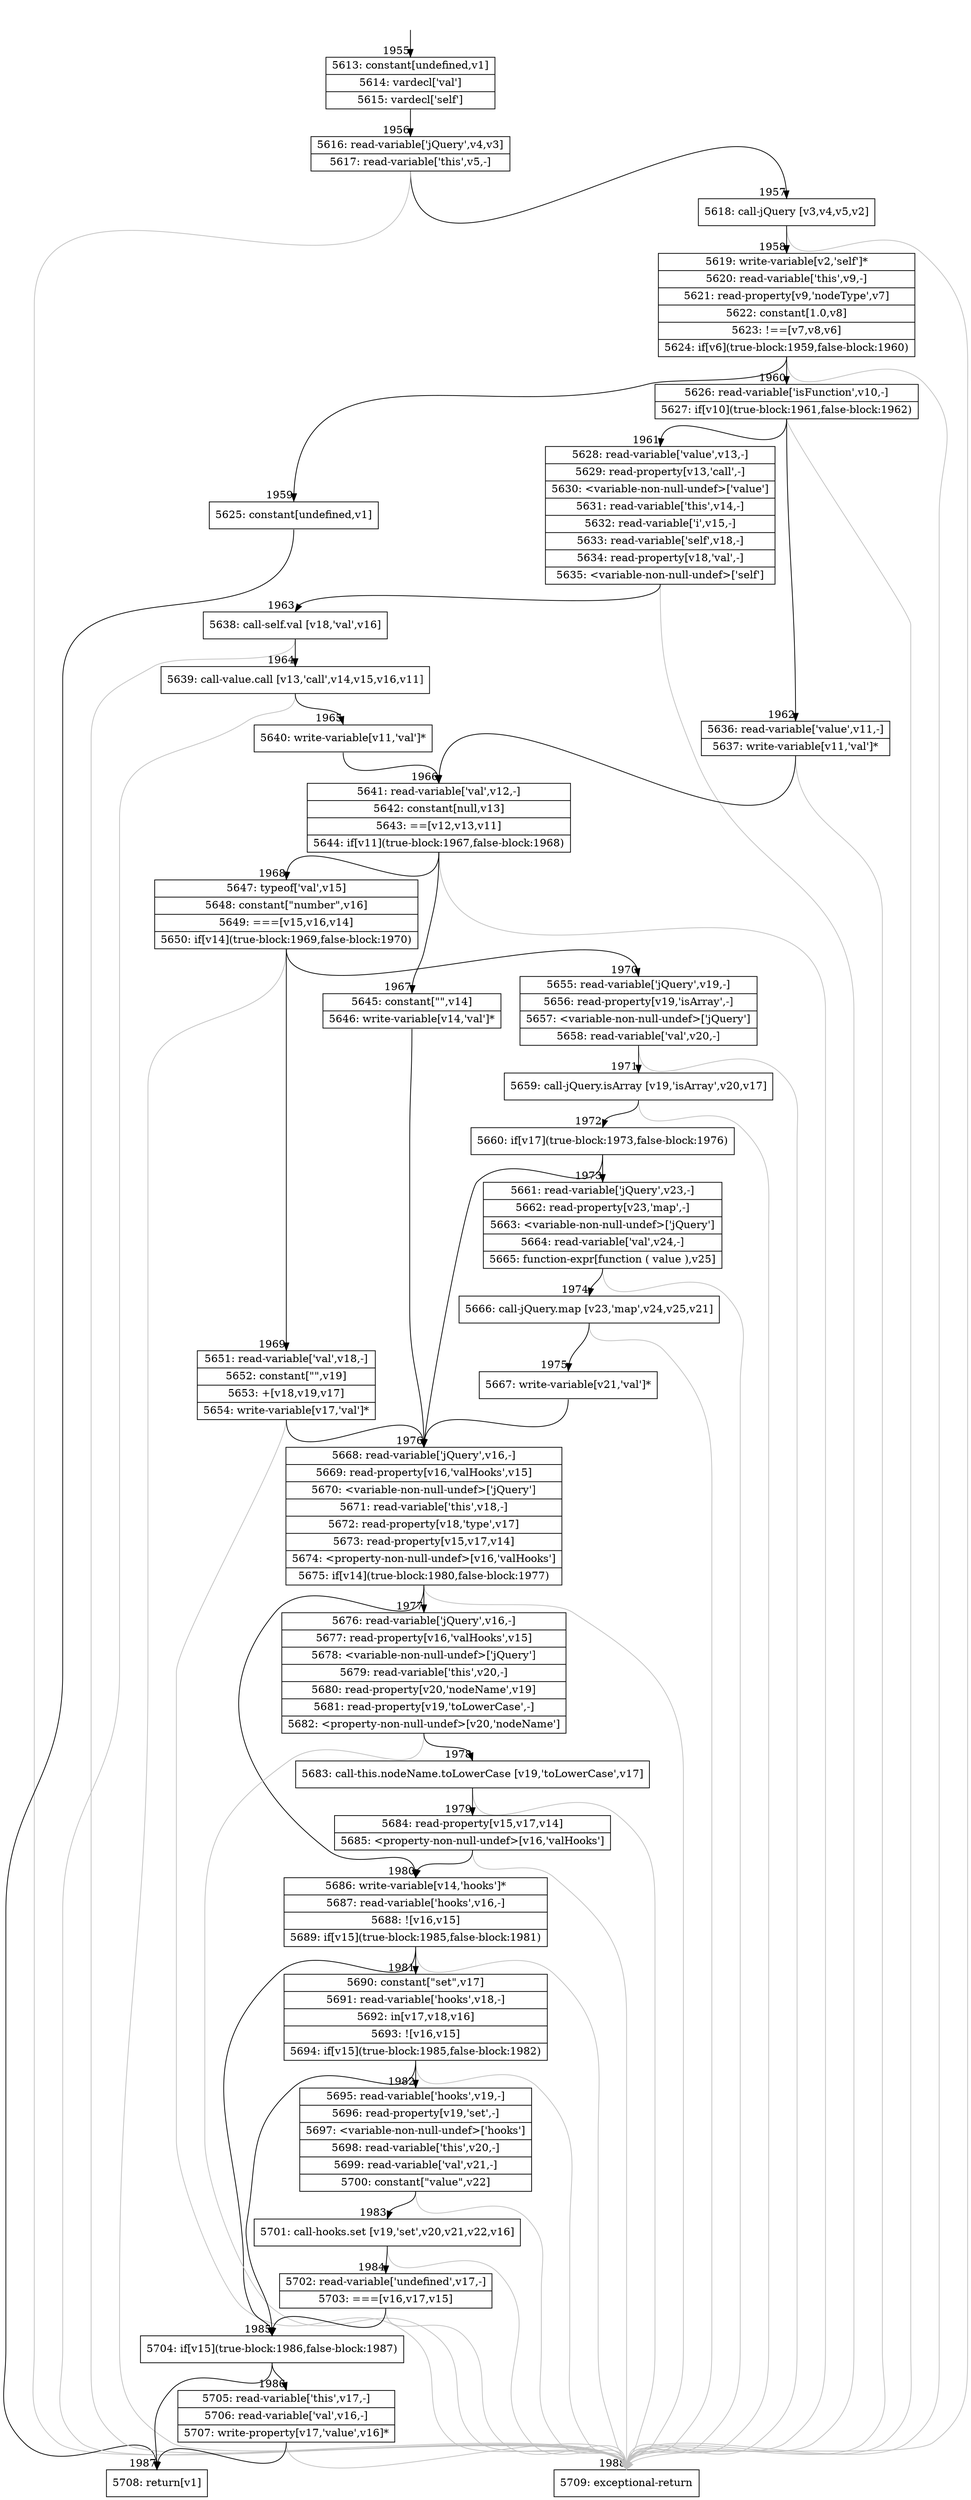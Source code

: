 digraph {
rankdir="TD"
BB_entry138[shape=none,label=""];
BB_entry138 -> BB1955 [tailport=s, headport=n, headlabel="    1955"]
BB1955 [shape=record label="{5613: constant[undefined,v1]|5614: vardecl['val']|5615: vardecl['self']}" ] 
BB1955 -> BB1956 [tailport=s, headport=n, headlabel="      1956"]
BB1956 [shape=record label="{5616: read-variable['jQuery',v4,v3]|5617: read-variable['this',v5,-]}" ] 
BB1956 -> BB1957 [tailport=s, headport=n, headlabel="      1957"]
BB1956 -> BB1988 [tailport=s, headport=n, color=gray, headlabel="      1988"]
BB1957 [shape=record label="{5618: call-jQuery [v3,v4,v5,v2]}" ] 
BB1957 -> BB1958 [tailport=s, headport=n, headlabel="      1958"]
BB1957 -> BB1988 [tailport=s, headport=n, color=gray]
BB1958 [shape=record label="{5619: write-variable[v2,'self']*|5620: read-variable['this',v9,-]|5621: read-property[v9,'nodeType',v7]|5622: constant[1.0,v8]|5623: !==[v7,v8,v6]|5624: if[v6](true-block:1959,false-block:1960)}" ] 
BB1958 -> BB1959 [tailport=s, headport=n, headlabel="      1959"]
BB1958 -> BB1960 [tailport=s, headport=n, headlabel="      1960"]
BB1958 -> BB1988 [tailport=s, headport=n, color=gray]
BB1959 [shape=record label="{5625: constant[undefined,v1]}" ] 
BB1959 -> BB1987 [tailport=s, headport=n, headlabel="      1987"]
BB1960 [shape=record label="{5626: read-variable['isFunction',v10,-]|5627: if[v10](true-block:1961,false-block:1962)}" ] 
BB1960 -> BB1961 [tailport=s, headport=n, headlabel="      1961"]
BB1960 -> BB1962 [tailport=s, headport=n, headlabel="      1962"]
BB1960 -> BB1988 [tailport=s, headport=n, color=gray]
BB1961 [shape=record label="{5628: read-variable['value',v13,-]|5629: read-property[v13,'call',-]|5630: \<variable-non-null-undef\>['value']|5631: read-variable['this',v14,-]|5632: read-variable['i',v15,-]|5633: read-variable['self',v18,-]|5634: read-property[v18,'val',-]|5635: \<variable-non-null-undef\>['self']}" ] 
BB1961 -> BB1963 [tailport=s, headport=n, headlabel="      1963"]
BB1961 -> BB1988 [tailport=s, headport=n, color=gray]
BB1962 [shape=record label="{5636: read-variable['value',v11,-]|5637: write-variable[v11,'val']*}" ] 
BB1962 -> BB1966 [tailport=s, headport=n, headlabel="      1966"]
BB1962 -> BB1988 [tailport=s, headport=n, color=gray]
BB1963 [shape=record label="{5638: call-self.val [v18,'val',v16]}" ] 
BB1963 -> BB1964 [tailport=s, headport=n, headlabel="      1964"]
BB1963 -> BB1988 [tailport=s, headport=n, color=gray]
BB1964 [shape=record label="{5639: call-value.call [v13,'call',v14,v15,v16,v11]}" ] 
BB1964 -> BB1965 [tailport=s, headport=n, headlabel="      1965"]
BB1964 -> BB1988 [tailport=s, headport=n, color=gray]
BB1965 [shape=record label="{5640: write-variable[v11,'val']*}" ] 
BB1965 -> BB1966 [tailport=s, headport=n]
BB1966 [shape=record label="{5641: read-variable['val',v12,-]|5642: constant[null,v13]|5643: ==[v12,v13,v11]|5644: if[v11](true-block:1967,false-block:1968)}" ] 
BB1966 -> BB1967 [tailport=s, headport=n, headlabel="      1967"]
BB1966 -> BB1968 [tailport=s, headport=n, headlabel="      1968"]
BB1966 -> BB1988 [tailport=s, headport=n, color=gray]
BB1967 [shape=record label="{5645: constant[\"\",v14]|5646: write-variable[v14,'val']*}" ] 
BB1967 -> BB1976 [tailport=s, headport=n, headlabel="      1976"]
BB1968 [shape=record label="{5647: typeof['val',v15]|5648: constant[\"number\",v16]|5649: ===[v15,v16,v14]|5650: if[v14](true-block:1969,false-block:1970)}" ] 
BB1968 -> BB1969 [tailport=s, headport=n, headlabel="      1969"]
BB1968 -> BB1970 [tailport=s, headport=n, headlabel="      1970"]
BB1968 -> BB1988 [tailport=s, headport=n, color=gray]
BB1969 [shape=record label="{5651: read-variable['val',v18,-]|5652: constant[\"\",v19]|5653: +[v18,v19,v17]|5654: write-variable[v17,'val']*}" ] 
BB1969 -> BB1976 [tailport=s, headport=n]
BB1969 -> BB1988 [tailport=s, headport=n, color=gray]
BB1970 [shape=record label="{5655: read-variable['jQuery',v19,-]|5656: read-property[v19,'isArray',-]|5657: \<variable-non-null-undef\>['jQuery']|5658: read-variable['val',v20,-]}" ] 
BB1970 -> BB1971 [tailport=s, headport=n, headlabel="      1971"]
BB1970 -> BB1988 [tailport=s, headport=n, color=gray]
BB1971 [shape=record label="{5659: call-jQuery.isArray [v19,'isArray',v20,v17]}" ] 
BB1971 -> BB1972 [tailport=s, headport=n, headlabel="      1972"]
BB1971 -> BB1988 [tailport=s, headport=n, color=gray]
BB1972 [shape=record label="{5660: if[v17](true-block:1973,false-block:1976)}" ] 
BB1972 -> BB1973 [tailport=s, headport=n, headlabel="      1973"]
BB1972 -> BB1976 [tailport=s, headport=n]
BB1973 [shape=record label="{5661: read-variable['jQuery',v23,-]|5662: read-property[v23,'map',-]|5663: \<variable-non-null-undef\>['jQuery']|5664: read-variable['val',v24,-]|5665: function-expr[function ( value ),v25]}" ] 
BB1973 -> BB1974 [tailport=s, headport=n, headlabel="      1974"]
BB1973 -> BB1988 [tailport=s, headport=n, color=gray]
BB1974 [shape=record label="{5666: call-jQuery.map [v23,'map',v24,v25,v21]}" ] 
BB1974 -> BB1975 [tailport=s, headport=n, headlabel="      1975"]
BB1974 -> BB1988 [tailport=s, headport=n, color=gray]
BB1975 [shape=record label="{5667: write-variable[v21,'val']*}" ] 
BB1975 -> BB1976 [tailport=s, headport=n]
BB1976 [shape=record label="{5668: read-variable['jQuery',v16,-]|5669: read-property[v16,'valHooks',v15]|5670: \<variable-non-null-undef\>['jQuery']|5671: read-variable['this',v18,-]|5672: read-property[v18,'type',v17]|5673: read-property[v15,v17,v14]|5674: \<property-non-null-undef\>[v16,'valHooks']|5675: if[v14](true-block:1980,false-block:1977)}" ] 
BB1976 -> BB1980 [tailport=s, headport=n, headlabel="      1980"]
BB1976 -> BB1977 [tailport=s, headport=n, headlabel="      1977"]
BB1976 -> BB1988 [tailport=s, headport=n, color=gray]
BB1977 [shape=record label="{5676: read-variable['jQuery',v16,-]|5677: read-property[v16,'valHooks',v15]|5678: \<variable-non-null-undef\>['jQuery']|5679: read-variable['this',v20,-]|5680: read-property[v20,'nodeName',v19]|5681: read-property[v19,'toLowerCase',-]|5682: \<property-non-null-undef\>[v20,'nodeName']}" ] 
BB1977 -> BB1978 [tailport=s, headport=n, headlabel="      1978"]
BB1977 -> BB1988 [tailport=s, headport=n, color=gray]
BB1978 [shape=record label="{5683: call-this.nodeName.toLowerCase [v19,'toLowerCase',v17]}" ] 
BB1978 -> BB1979 [tailport=s, headport=n, headlabel="      1979"]
BB1978 -> BB1988 [tailport=s, headport=n, color=gray]
BB1979 [shape=record label="{5684: read-property[v15,v17,v14]|5685: \<property-non-null-undef\>[v16,'valHooks']}" ] 
BB1979 -> BB1980 [tailport=s, headport=n]
BB1979 -> BB1988 [tailport=s, headport=n, color=gray]
BB1980 [shape=record label="{5686: write-variable[v14,'hooks']*|5687: read-variable['hooks',v16,-]|5688: ![v16,v15]|5689: if[v15](true-block:1985,false-block:1981)}" ] 
BB1980 -> BB1985 [tailport=s, headport=n, headlabel="      1985"]
BB1980 -> BB1981 [tailport=s, headport=n, headlabel="      1981"]
BB1980 -> BB1988 [tailport=s, headport=n, color=gray]
BB1981 [shape=record label="{5690: constant[\"set\",v17]|5691: read-variable['hooks',v18,-]|5692: in[v17,v18,v16]|5693: ![v16,v15]|5694: if[v15](true-block:1985,false-block:1982)}" ] 
BB1981 -> BB1985 [tailport=s, headport=n]
BB1981 -> BB1982 [tailport=s, headport=n, headlabel="      1982"]
BB1981 -> BB1988 [tailport=s, headport=n, color=gray]
BB1982 [shape=record label="{5695: read-variable['hooks',v19,-]|5696: read-property[v19,'set',-]|5697: \<variable-non-null-undef\>['hooks']|5698: read-variable['this',v20,-]|5699: read-variable['val',v21,-]|5700: constant[\"value\",v22]}" ] 
BB1982 -> BB1983 [tailport=s, headport=n, headlabel="      1983"]
BB1982 -> BB1988 [tailport=s, headport=n, color=gray]
BB1983 [shape=record label="{5701: call-hooks.set [v19,'set',v20,v21,v22,v16]}" ] 
BB1983 -> BB1984 [tailport=s, headport=n, headlabel="      1984"]
BB1983 -> BB1988 [tailport=s, headport=n, color=gray]
BB1984 [shape=record label="{5702: read-variable['undefined',v17,-]|5703: ===[v16,v17,v15]}" ] 
BB1984 -> BB1985 [tailport=s, headport=n]
BB1984 -> BB1988 [tailport=s, headport=n, color=gray]
BB1985 [shape=record label="{5704: if[v15](true-block:1986,false-block:1987)}" ] 
BB1985 -> BB1986 [tailport=s, headport=n, headlabel="      1986"]
BB1985 -> BB1987 [tailport=s, headport=n]
BB1986 [shape=record label="{5705: read-variable['this',v17,-]|5706: read-variable['val',v16,-]|5707: write-property[v17,'value',v16]*}" ] 
BB1986 -> BB1987 [tailport=s, headport=n]
BB1986 -> BB1988 [tailport=s, headport=n, color=gray]
BB1987 [shape=record label="{5708: return[v1]}" ] 
BB1988 [shape=record label="{5709: exceptional-return}" ] 
}
